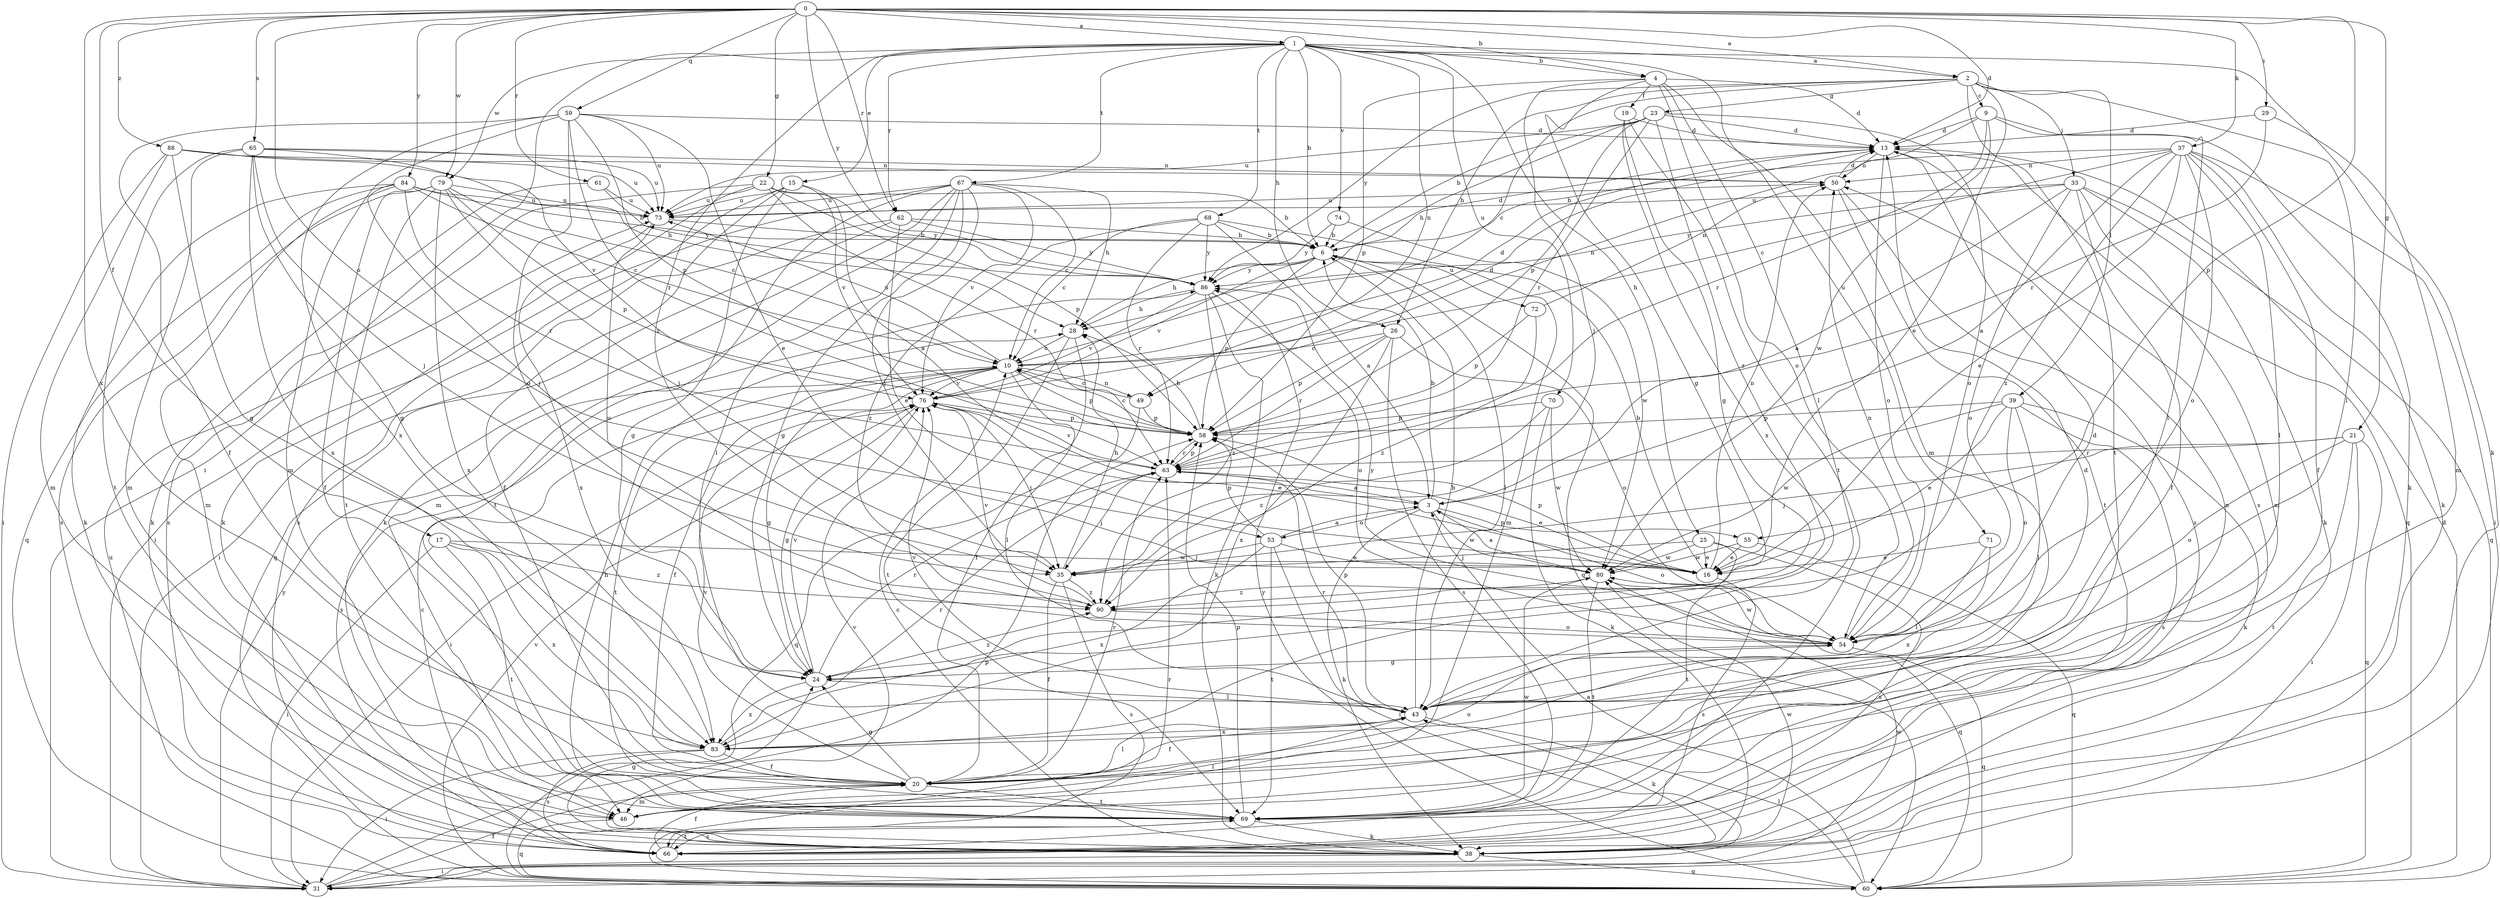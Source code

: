 strict digraph  {
0;
1;
2;
3;
4;
6;
9;
10;
13;
15;
16;
17;
19;
20;
21;
22;
23;
24;
25;
26;
28;
29;
31;
33;
35;
37;
38;
39;
43;
46;
49;
50;
53;
54;
55;
58;
59;
60;
61;
62;
63;
65;
66;
67;
68;
69;
70;
71;
72;
73;
74;
76;
79;
80;
83;
84;
86;
88;
90;
0 -> 1  [label=a];
0 -> 2  [label=a];
0 -> 4  [label=b];
0 -> 13  [label=d];
0 -> 17  [label=f];
0 -> 21  [label=g];
0 -> 22  [label=g];
0 -> 29  [label=i];
0 -> 37  [label=k];
0 -> 53  [label=o];
0 -> 55  [label=p];
0 -> 59  [label=q];
0 -> 61  [label=r];
0 -> 62  [label=r];
0 -> 65  [label=s];
0 -> 79  [label=w];
0 -> 83  [label=x];
0 -> 84  [label=y];
0 -> 86  [label=y];
0 -> 88  [label=z];
1 -> 2  [label=a];
1 -> 4  [label=b];
1 -> 6  [label=b];
1 -> 15  [label=e];
1 -> 25  [label=h];
1 -> 26  [label=h];
1 -> 31  [label=i];
1 -> 38  [label=k];
1 -> 49  [label=n];
1 -> 62  [label=r];
1 -> 67  [label=t];
1 -> 68  [label=t];
1 -> 70  [label=u];
1 -> 71  [label=u];
1 -> 74  [label=v];
1 -> 79  [label=w];
1 -> 90  [label=z];
2 -> 9  [label=c];
2 -> 10  [label=c];
2 -> 16  [label=e];
2 -> 23  [label=g];
2 -> 26  [label=h];
2 -> 33  [label=j];
2 -> 39  [label=l];
2 -> 43  [label=l];
2 -> 69  [label=t];
2 -> 86  [label=y];
3 -> 6  [label=b];
3 -> 38  [label=k];
3 -> 53  [label=o];
3 -> 54  [label=o];
3 -> 55  [label=p];
3 -> 80  [label=w];
4 -> 13  [label=d];
4 -> 19  [label=f];
4 -> 24  [label=g];
4 -> 35  [label=j];
4 -> 43  [label=l];
4 -> 46  [label=m];
4 -> 54  [label=o];
4 -> 58  [label=p];
6 -> 13  [label=d];
6 -> 28  [label=h];
6 -> 43  [label=l];
6 -> 58  [label=p];
6 -> 60  [label=q];
6 -> 72  [label=u];
6 -> 76  [label=v];
6 -> 86  [label=y];
9 -> 13  [label=d];
9 -> 38  [label=k];
9 -> 43  [label=l];
9 -> 49  [label=n];
9 -> 63  [label=r];
9 -> 80  [label=w];
10 -> 13  [label=d];
10 -> 20  [label=f];
10 -> 24  [label=g];
10 -> 43  [label=l];
10 -> 49  [label=n];
10 -> 58  [label=p];
10 -> 66  [label=s];
10 -> 69  [label=t];
10 -> 73  [label=u];
10 -> 76  [label=v];
13 -> 50  [label=n];
13 -> 54  [label=o];
13 -> 60  [label=q];
13 -> 66  [label=s];
15 -> 3  [label=a];
15 -> 20  [label=f];
15 -> 24  [label=g];
15 -> 66  [label=s];
15 -> 73  [label=u];
15 -> 76  [label=v];
16 -> 6  [label=b];
16 -> 50  [label=n];
16 -> 58  [label=p];
16 -> 66  [label=s];
17 -> 31  [label=i];
17 -> 69  [label=t];
17 -> 80  [label=w];
17 -> 83  [label=x];
17 -> 90  [label=z];
19 -> 13  [label=d];
19 -> 24  [label=g];
19 -> 69  [label=t];
19 -> 83  [label=x];
20 -> 13  [label=d];
20 -> 24  [label=g];
20 -> 43  [label=l];
20 -> 46  [label=m];
20 -> 54  [label=o];
20 -> 63  [label=r];
20 -> 69  [label=t];
20 -> 76  [label=v];
21 -> 31  [label=i];
21 -> 35  [label=j];
21 -> 54  [label=o];
21 -> 60  [label=q];
21 -> 63  [label=r];
21 -> 69  [label=t];
22 -> 6  [label=b];
22 -> 38  [label=k];
22 -> 58  [label=p];
22 -> 63  [label=r];
22 -> 66  [label=s];
22 -> 73  [label=u];
22 -> 86  [label=y];
23 -> 6  [label=b];
23 -> 13  [label=d];
23 -> 28  [label=h];
23 -> 54  [label=o];
23 -> 58  [label=p];
23 -> 63  [label=r];
23 -> 73  [label=u];
23 -> 90  [label=z];
24 -> 43  [label=l];
24 -> 63  [label=r];
24 -> 76  [label=v];
24 -> 83  [label=x];
24 -> 90  [label=z];
25 -> 16  [label=e];
25 -> 35  [label=j];
25 -> 66  [label=s];
25 -> 69  [label=t];
25 -> 80  [label=w];
26 -> 10  [label=c];
26 -> 54  [label=o];
26 -> 58  [label=p];
26 -> 63  [label=r];
26 -> 66  [label=s];
26 -> 83  [label=x];
28 -> 10  [label=c];
28 -> 20  [label=f];
28 -> 69  [label=t];
29 -> 13  [label=d];
29 -> 46  [label=m];
29 -> 63  [label=r];
31 -> 20  [label=f];
31 -> 58  [label=p];
31 -> 80  [label=w];
31 -> 86  [label=y];
33 -> 3  [label=a];
33 -> 20  [label=f];
33 -> 38  [label=k];
33 -> 46  [label=m];
33 -> 54  [label=o];
33 -> 60  [label=q];
33 -> 73  [label=u];
33 -> 86  [label=y];
35 -> 20  [label=f];
35 -> 28  [label=h];
35 -> 66  [label=s];
35 -> 90  [label=z];
37 -> 3  [label=a];
37 -> 6  [label=b];
37 -> 10  [label=c];
37 -> 16  [label=e];
37 -> 20  [label=f];
37 -> 31  [label=i];
37 -> 38  [label=k];
37 -> 43  [label=l];
37 -> 50  [label=n];
37 -> 54  [label=o];
37 -> 90  [label=z];
38 -> 10  [label=c];
38 -> 24  [label=g];
38 -> 31  [label=i];
38 -> 60  [label=q];
38 -> 76  [label=v];
38 -> 80  [label=w];
39 -> 16  [label=e];
39 -> 38  [label=k];
39 -> 43  [label=l];
39 -> 54  [label=o];
39 -> 58  [label=p];
39 -> 66  [label=s];
39 -> 80  [label=w];
43 -> 6  [label=b];
43 -> 13  [label=d];
43 -> 20  [label=f];
43 -> 38  [label=k];
43 -> 58  [label=p];
43 -> 63  [label=r];
43 -> 76  [label=v];
43 -> 83  [label=x];
46 -> 43  [label=l];
46 -> 60  [label=q];
49 -> 10  [label=c];
49 -> 58  [label=p];
49 -> 60  [label=q];
50 -> 13  [label=d];
50 -> 66  [label=s];
50 -> 69  [label=t];
50 -> 73  [label=u];
53 -> 3  [label=a];
53 -> 16  [label=e];
53 -> 31  [label=i];
53 -> 35  [label=j];
53 -> 58  [label=p];
53 -> 69  [label=t];
53 -> 83  [label=x];
54 -> 24  [label=g];
54 -> 50  [label=n];
54 -> 60  [label=q];
54 -> 80  [label=w];
54 -> 86  [label=y];
55 -> 16  [label=e];
55 -> 60  [label=q];
55 -> 80  [label=w];
58 -> 10  [label=c];
58 -> 28  [label=h];
58 -> 63  [label=r];
59 -> 13  [label=d];
59 -> 16  [label=e];
59 -> 20  [label=f];
59 -> 46  [label=m];
59 -> 54  [label=o];
59 -> 58  [label=p];
59 -> 63  [label=r];
59 -> 73  [label=u];
59 -> 83  [label=x];
60 -> 3  [label=a];
60 -> 13  [label=d];
60 -> 43  [label=l];
60 -> 63  [label=r];
60 -> 73  [label=u];
60 -> 76  [label=v];
60 -> 86  [label=y];
61 -> 38  [label=k];
61 -> 73  [label=u];
61 -> 86  [label=y];
62 -> 6  [label=b];
62 -> 16  [label=e];
62 -> 31  [label=i];
62 -> 60  [label=q];
62 -> 86  [label=y];
63 -> 3  [label=a];
63 -> 16  [label=e];
63 -> 35  [label=j];
63 -> 58  [label=p];
63 -> 76  [label=v];
65 -> 24  [label=g];
65 -> 35  [label=j];
65 -> 46  [label=m];
65 -> 50  [label=n];
65 -> 69  [label=t];
65 -> 73  [label=u];
65 -> 76  [label=v];
65 -> 83  [label=x];
66 -> 10  [label=c];
66 -> 20  [label=f];
66 -> 69  [label=t];
67 -> 10  [label=c];
67 -> 24  [label=g];
67 -> 28  [label=h];
67 -> 31  [label=i];
67 -> 35  [label=j];
67 -> 38  [label=k];
67 -> 43  [label=l];
67 -> 46  [label=m];
67 -> 69  [label=t];
67 -> 73  [label=u];
67 -> 76  [label=v];
68 -> 3  [label=a];
68 -> 6  [label=b];
68 -> 10  [label=c];
68 -> 46  [label=m];
68 -> 63  [label=r];
68 -> 86  [label=y];
68 -> 90  [label=z];
69 -> 28  [label=h];
69 -> 38  [label=k];
69 -> 50  [label=n];
69 -> 58  [label=p];
69 -> 66  [label=s];
69 -> 80  [label=w];
70 -> 38  [label=k];
70 -> 58  [label=p];
70 -> 80  [label=w];
70 -> 90  [label=z];
71 -> 16  [label=e];
71 -> 43  [label=l];
71 -> 83  [label=x];
72 -> 50  [label=n];
72 -> 58  [label=p];
72 -> 90  [label=z];
73 -> 6  [label=b];
73 -> 83  [label=x];
74 -> 6  [label=b];
74 -> 80  [label=w];
74 -> 86  [label=y];
76 -> 13  [label=d];
76 -> 16  [label=e];
76 -> 24  [label=g];
76 -> 31  [label=i];
76 -> 35  [label=j];
76 -> 58  [label=p];
79 -> 10  [label=c];
79 -> 20  [label=f];
79 -> 35  [label=j];
79 -> 58  [label=p];
79 -> 66  [label=s];
79 -> 69  [label=t];
79 -> 73  [label=u];
79 -> 83  [label=x];
80 -> 3  [label=a];
80 -> 60  [label=q];
80 -> 69  [label=t];
80 -> 90  [label=z];
83 -> 20  [label=f];
83 -> 31  [label=i];
83 -> 63  [label=r];
83 -> 66  [label=s];
84 -> 6  [label=b];
84 -> 10  [label=c];
84 -> 35  [label=j];
84 -> 38  [label=k];
84 -> 46  [label=m];
84 -> 60  [label=q];
84 -> 63  [label=r];
84 -> 73  [label=u];
86 -> 28  [label=h];
86 -> 38  [label=k];
86 -> 54  [label=o];
86 -> 76  [label=v];
86 -> 90  [label=z];
88 -> 24  [label=g];
88 -> 28  [label=h];
88 -> 31  [label=i];
88 -> 46  [label=m];
88 -> 50  [label=n];
88 -> 73  [label=u];
90 -> 54  [label=o];
90 -> 73  [label=u];
90 -> 76  [label=v];
}
